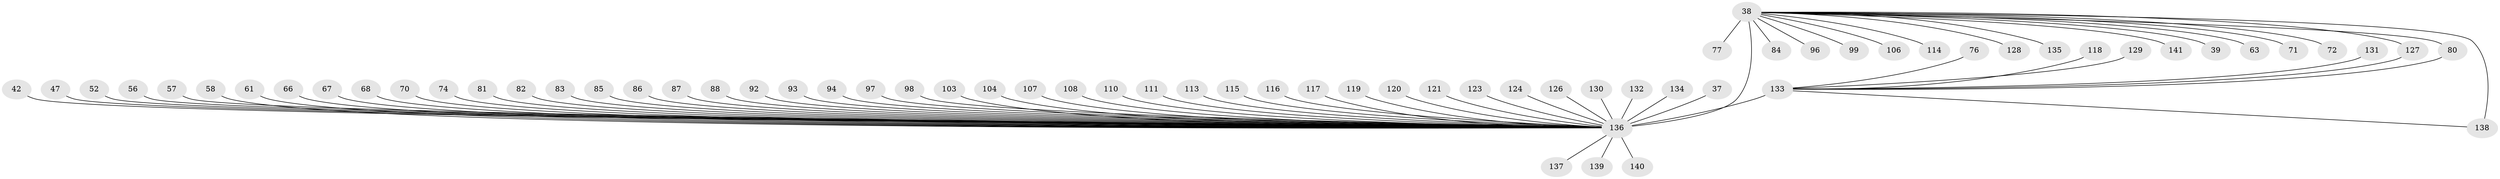 // original degree distribution, {15: 0.0070921985815602835, 12: 0.02127659574468085, 2: 0.1702127659574468, 5: 0.04964539007092199, 10: 0.0070921985815602835, 4: 0.04964539007092199, 8: 0.014184397163120567, 3: 0.07801418439716312, 6: 0.02127659574468085, 14: 0.0070921985815602835, 11: 0.014184397163120567, 7: 0.014184397163120567, 1: 0.5460992907801419}
// Generated by graph-tools (version 1.1) at 2025/51/03/04/25 21:51:44]
// undirected, 70 vertices, 72 edges
graph export_dot {
graph [start="1"]
  node [color=gray90,style=filled];
  37;
  38 [super="+16+7+5"];
  39;
  42 [super="+3"];
  47;
  52 [super="+51"];
  56;
  57;
  58;
  61;
  63;
  66;
  67;
  68;
  70;
  71;
  72;
  74;
  76;
  77;
  80 [super="+46"];
  81;
  82;
  83;
  84;
  85;
  86;
  87 [super="+62"];
  88;
  92;
  93;
  94;
  96;
  97;
  98 [super="+90"];
  99;
  103 [super="+95"];
  104;
  106;
  107;
  108;
  110 [super="+48"];
  111;
  113 [super="+89"];
  114;
  115;
  116;
  117;
  118;
  119;
  120;
  121 [super="+36"];
  123;
  124;
  126;
  127 [super="+91"];
  128;
  129;
  130 [super="+60"];
  131;
  132 [super="+78"];
  133 [super="+105+27"];
  134;
  135 [super="+53"];
  136 [super="+59+69+30+125+112+4+21+31"];
  137;
  138;
  139;
  140 [super="+29+100"];
  141;
  37 -- 136;
  38 -- 63;
  38 -- 99;
  38 -- 72;
  38 -- 138 [weight=2];
  38 -- 141;
  38 -- 128;
  38 -- 71;
  38 -- 106;
  38 -- 77;
  38 -- 80 [weight=2];
  38 -- 84;
  38 -- 96;
  38 -- 39;
  38 -- 114;
  38 -- 136 [weight=28];
  38 -- 127;
  38 -- 135 [weight=2];
  42 -- 136;
  47 -- 136;
  52 -- 136;
  56 -- 136;
  57 -- 136;
  58 -- 136;
  61 -- 136;
  66 -- 136;
  67 -- 136;
  68 -- 136;
  70 -- 136;
  74 -- 136;
  76 -- 133;
  80 -- 133;
  81 -- 136;
  82 -- 136;
  83 -- 136;
  85 -- 136;
  86 -- 136;
  87 -- 136;
  88 -- 136;
  92 -- 136;
  93 -- 136;
  94 -- 136;
  97 -- 136;
  98 -- 136;
  103 -- 136;
  104 -- 136;
  107 -- 136;
  108 -- 136;
  110 -- 136;
  111 -- 136;
  113 -- 136;
  115 -- 136;
  116 -- 136;
  117 -- 136;
  118 -- 133;
  119 -- 136;
  120 -- 136;
  121 -- 136;
  123 -- 136;
  124 -- 136;
  126 -- 136;
  127 -- 133;
  129 -- 133;
  130 -- 136;
  131 -- 133;
  132 -- 136;
  133 -- 136 [weight=10];
  133 -- 138;
  134 -- 136;
  136 -- 139;
  136 -- 137;
  136 -- 140 [weight=2];
}
